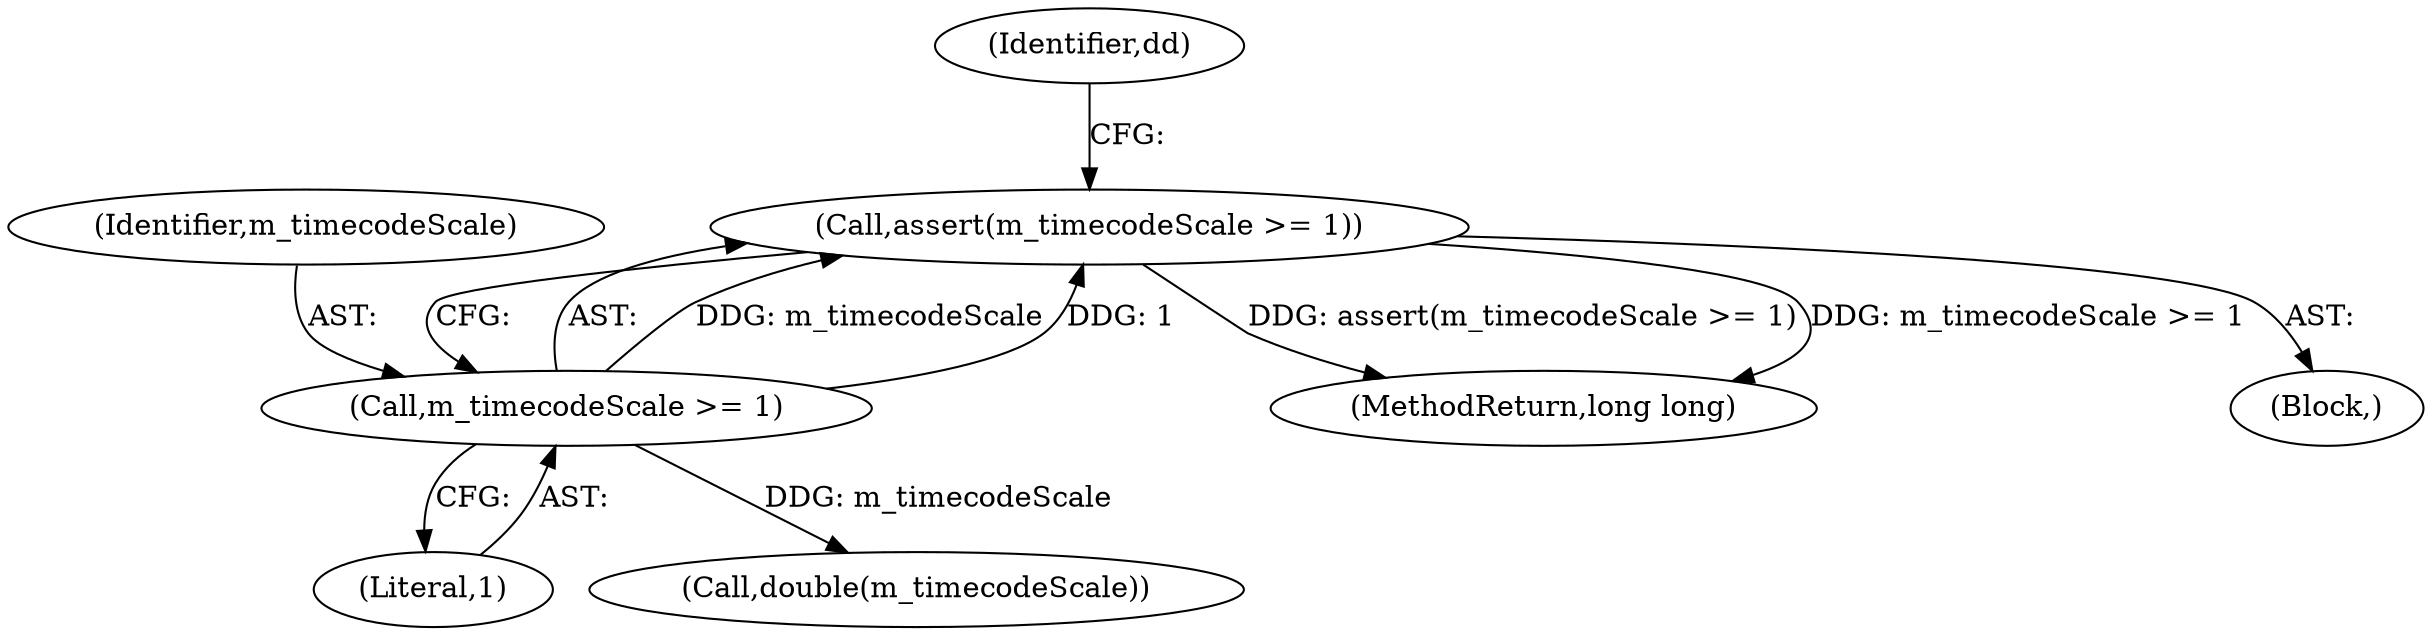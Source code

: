 digraph "0_Android_04839626ed859623901ebd3a5fd483982186b59d_0@API" {
"1000109" [label="(Call,assert(m_timecodeScale >= 1))"];
"1000110" [label="(Call,m_timecodeScale >= 1)"];
"1000115" [label="(Identifier,dd)"];
"1000110" [label="(Call,m_timecodeScale >= 1)"];
"1000112" [label="(Literal,1)"];
"1000109" [label="(Call,assert(m_timecodeScale >= 1))"];
"1000111" [label="(Identifier,m_timecodeScale)"];
"1000119" [label="(Call,double(m_timecodeScale))"];
"1000101" [label="(Block,)"];
"1000129" [label="(MethodReturn,long long)"];
"1000109" -> "1000101"  [label="AST: "];
"1000109" -> "1000110"  [label="CFG: "];
"1000110" -> "1000109"  [label="AST: "];
"1000115" -> "1000109"  [label="CFG: "];
"1000109" -> "1000129"  [label="DDG: assert(m_timecodeScale >= 1)"];
"1000109" -> "1000129"  [label="DDG: m_timecodeScale >= 1"];
"1000110" -> "1000109"  [label="DDG: m_timecodeScale"];
"1000110" -> "1000109"  [label="DDG: 1"];
"1000110" -> "1000112"  [label="CFG: "];
"1000111" -> "1000110"  [label="AST: "];
"1000112" -> "1000110"  [label="AST: "];
"1000110" -> "1000119"  [label="DDG: m_timecodeScale"];
}
